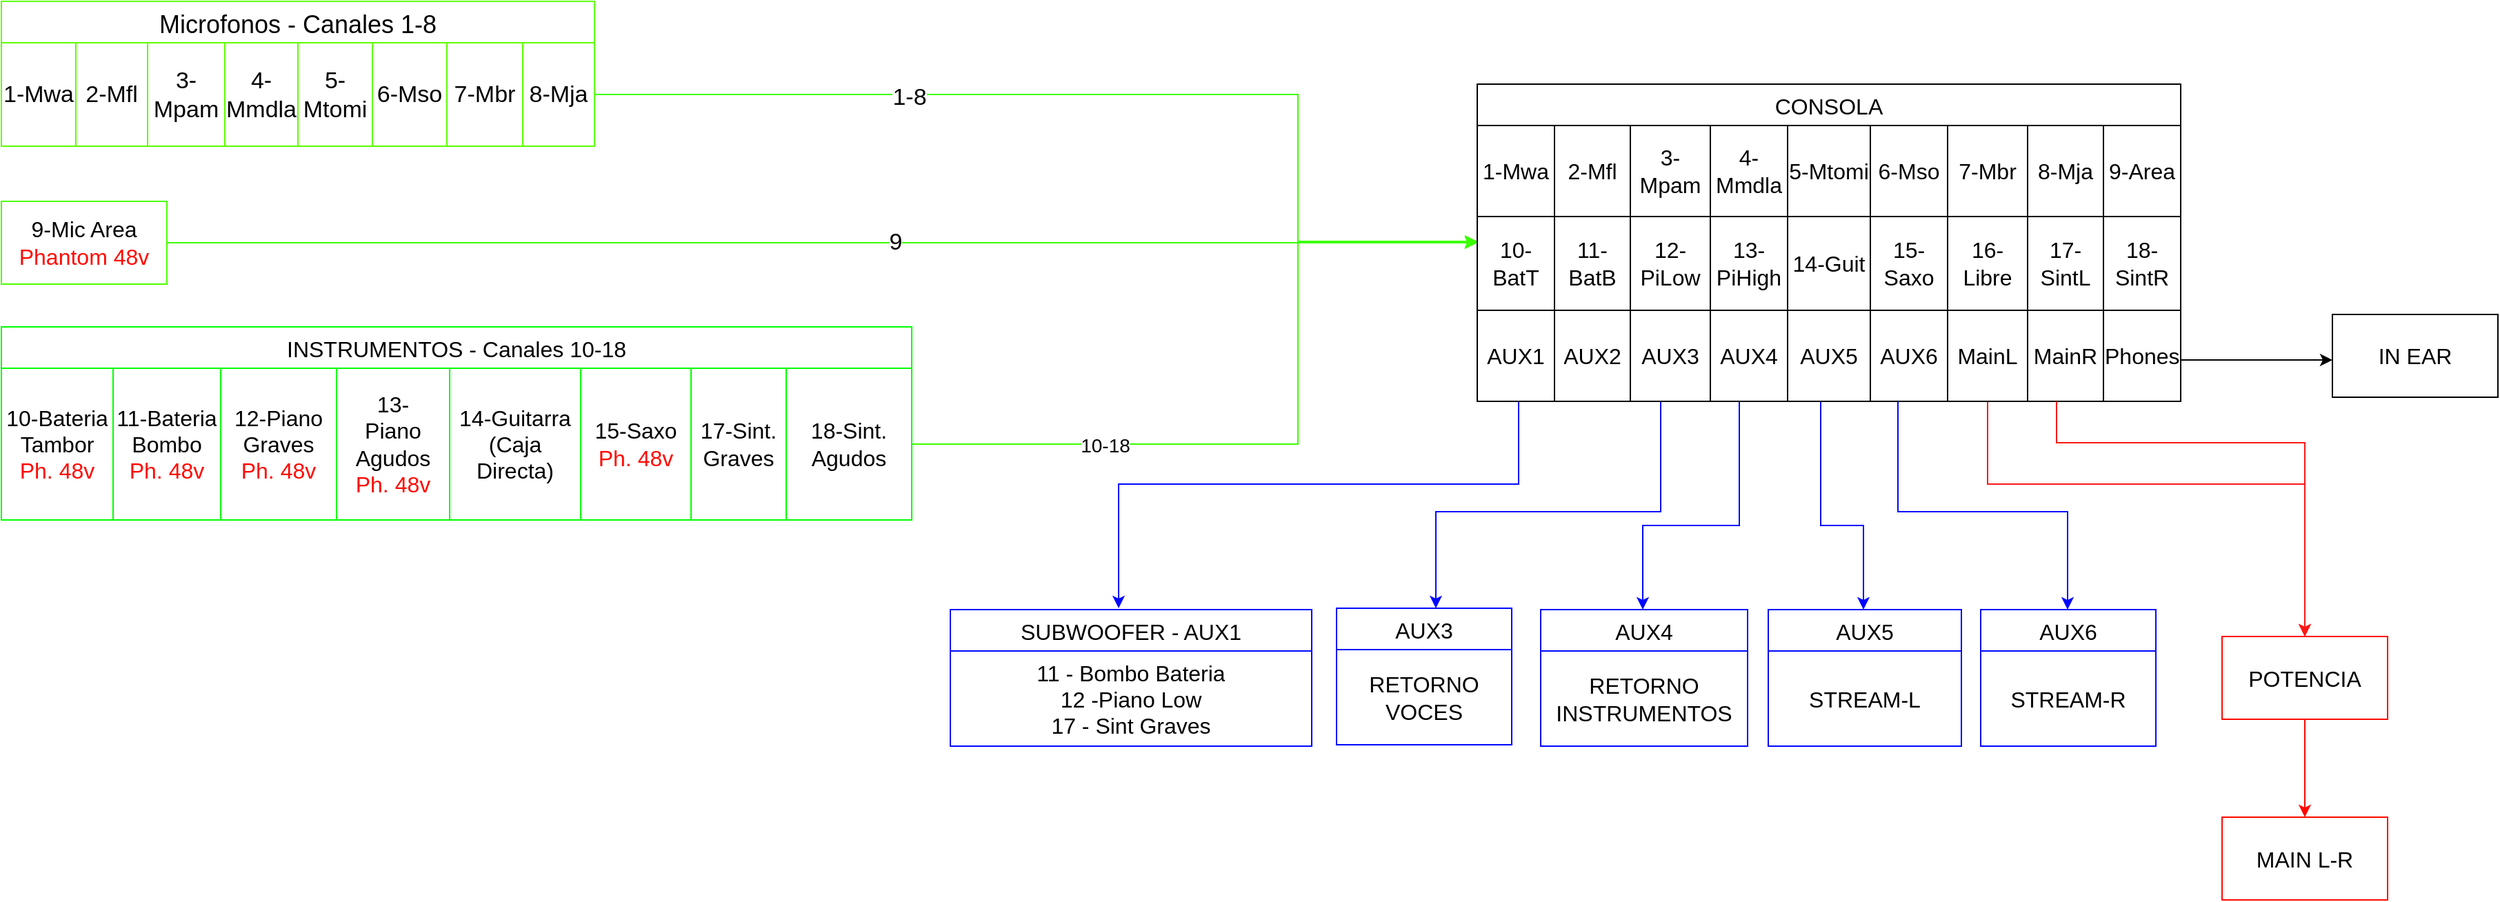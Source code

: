 <mxfile version="22.0.2" type="github">
  <diagram name="Page-1" id="099fd60b-425b-db50-ffb0-6b813814b670">
    <mxGraphModel dx="2899" dy="1129" grid="1" gridSize="10" guides="1" tooltips="1" connect="1" arrows="1" fold="1" page="1" pageScale="1" pageWidth="850" pageHeight="1100" background="none" math="0" shadow="0">
      <root>
        <mxCell id="0" />
        <mxCell id="1" parent="0" />
        <mxCell id="jP0OgEoj5nMLgK3pQah_-54" value="" style="edgeStyle=orthogonalEdgeStyle;rounded=0;orthogonalLoop=1;jettySize=auto;html=1;exitX=1;exitY=0.5;exitDx=0;exitDy=0;strokeColor=#3CFF00;" edge="1" parent="1" source="jP0OgEoj5nMLgK3pQah_-34">
          <mxGeometry relative="1" as="geometry">
            <mxPoint x="-330" y="198" as="sourcePoint" />
            <mxPoint x="290" y="305" as="targetPoint" />
            <Array as="points">
              <mxPoint x="160" y="198" />
              <mxPoint x="160" y="305" />
            </Array>
          </mxGeometry>
        </mxCell>
        <mxCell id="jP0OgEoj5nMLgK3pQah_-55" value="1-8" style="edgeLabel;html=1;align=center;verticalAlign=middle;resizable=0;points=[];fontSize=17;" vertex="1" connectable="0" parent="jP0OgEoj5nMLgK3pQah_-54">
          <mxGeometry x="0.042" y="-2" relative="1" as="geometry">
            <mxPoint x="-162" as="offset" />
          </mxGeometry>
        </mxCell>
        <mxCell id="jP0OgEoj5nMLgK3pQah_-91" value="" style="edgeStyle=orthogonalEdgeStyle;rounded=0;orthogonalLoop=1;jettySize=auto;html=1;exitX=1;exitY=0.5;exitDx=0;exitDy=0;strokeColor=#3CFF00;" edge="1" parent="1" source="jP0OgEoj5nMLgK3pQah_-71">
          <mxGeometry relative="1" as="geometry">
            <mxPoint x="-200" y="454" as="sourcePoint" />
            <mxPoint x="290" y="304" as="targetPoint" />
            <Array as="points">
              <mxPoint x="160" y="451" />
              <mxPoint x="160" y="304" />
            </Array>
          </mxGeometry>
        </mxCell>
        <mxCell id="jP0OgEoj5nMLgK3pQah_-102" value="10-18" style="edgeLabel;html=1;align=center;verticalAlign=middle;resizable=0;points=[];fontSize=14;" vertex="1" connectable="0" parent="jP0OgEoj5nMLgK3pQah_-91">
          <mxGeometry x="0.183" y="-2" relative="1" as="geometry">
            <mxPoint x="-142" y="50" as="offset" />
          </mxGeometry>
        </mxCell>
        <mxCell id="jP0OgEoj5nMLgK3pQah_-135" value="" style="edgeStyle=orthogonalEdgeStyle;rounded=0;orthogonalLoop=1;jettySize=auto;html=1;strokeColor=#0008FF;" edge="1" parent="1" source="jP0OgEoj5nMLgK3pQah_-2">
          <mxGeometry relative="1" as="geometry">
            <mxPoint x="30" y="570" as="targetPoint" />
            <Array as="points">
              <mxPoint x="320" y="480" />
              <mxPoint x="30" y="480" />
            </Array>
          </mxGeometry>
        </mxCell>
        <mxCell id="jP0OgEoj5nMLgK3pQah_-167" value="" style="edgeStyle=orthogonalEdgeStyle;rounded=0;orthogonalLoop=1;jettySize=auto;html=1;strokeColor=#0008FF;" edge="1" parent="1" target="jP0OgEoj5nMLgK3pQah_-136">
          <mxGeometry relative="1" as="geometry">
            <mxPoint x="423.0" y="420" as="sourcePoint" />
            <mxPoint x="263.0" y="571" as="targetPoint" />
            <Array as="points">
              <mxPoint x="423" y="500" />
              <mxPoint x="260" y="500" />
            </Array>
          </mxGeometry>
        </mxCell>
        <mxCell id="jP0OgEoj5nMLgK3pQah_-199" value="" style="edgeStyle=orthogonalEdgeStyle;rounded=0;orthogonalLoop=1;jettySize=auto;html=1;strokeColor=#0008FF;" edge="1" parent="1" source="jP0OgEoj5nMLgK3pQah_-2" target="jP0OgEoj5nMLgK3pQah_-168">
          <mxGeometry relative="1" as="geometry">
            <Array as="points">
              <mxPoint x="480" y="510" />
              <mxPoint x="410" y="510" />
            </Array>
          </mxGeometry>
        </mxCell>
        <mxCell id="jP0OgEoj5nMLgK3pQah_-231" value="" style="edgeStyle=orthogonalEdgeStyle;rounded=0;orthogonalLoop=1;jettySize=auto;html=1;strokeColor=#0008FF;" edge="1" parent="1" source="jP0OgEoj5nMLgK3pQah_-2" target="jP0OgEoj5nMLgK3pQah_-200">
          <mxGeometry relative="1" as="geometry">
            <Array as="points">
              <mxPoint x="539" y="510" />
              <mxPoint x="570" y="510" />
            </Array>
          </mxGeometry>
        </mxCell>
        <mxCell id="jP0OgEoj5nMLgK3pQah_-305" value="" style="edgeStyle=orthogonalEdgeStyle;rounded=0;orthogonalLoop=1;jettySize=auto;html=1;strokeColor=#FF1717;" edge="1" parent="1" source="jP0OgEoj5nMLgK3pQah_-2" target="jP0OgEoj5nMLgK3pQah_-304">
          <mxGeometry relative="1" as="geometry">
            <Array as="points">
              <mxPoint x="660" y="480" />
              <mxPoint x="890" y="480" />
            </Array>
          </mxGeometry>
        </mxCell>
        <mxCell id="jP0OgEoj5nMLgK3pQah_-310" value="" style="edgeStyle=orthogonalEdgeStyle;rounded=0;orthogonalLoop=1;jettySize=auto;html=1;" edge="1" parent="1" source="jP0OgEoj5nMLgK3pQah_-2" target="jP0OgEoj5nMLgK3pQah_-309">
          <mxGeometry relative="1" as="geometry">
            <Array as="points">
              <mxPoint x="840" y="390" />
              <mxPoint x="840" y="390" />
            </Array>
          </mxGeometry>
        </mxCell>
        <mxCell id="jP0OgEoj5nMLgK3pQah_-2" value="CONSOLA" style="shape=table;startSize=30;container=1;collapsible=0;childLayout=tableLayout;fontSize=16;perimeterSpacing=0;" vertex="1" parent="1">
          <mxGeometry x="290" y="190" width="510" height="230" as="geometry" />
        </mxCell>
        <mxCell id="jP0OgEoj5nMLgK3pQah_-3" value="" style="shape=tableRow;horizontal=0;startSize=0;swimlaneHead=0;swimlaneBody=0;strokeColor=inherit;top=0;left=0;bottom=0;right=0;collapsible=0;dropTarget=0;fillColor=none;points=[[0,0.5],[1,0.5]];portConstraint=eastwest;fontSize=16;" vertex="1" parent="jP0OgEoj5nMLgK3pQah_-2">
          <mxGeometry y="30" width="510" height="66" as="geometry" />
        </mxCell>
        <mxCell id="jP0OgEoj5nMLgK3pQah_-4" value="1-Mwa" style="shape=partialRectangle;html=1;whiteSpace=wrap;connectable=0;strokeColor=inherit;overflow=hidden;fillColor=none;top=0;left=0;bottom=0;right=0;pointerEvents=1;fontSize=16;" vertex="1" parent="jP0OgEoj5nMLgK3pQah_-3">
          <mxGeometry width="56" height="66" as="geometry">
            <mxRectangle width="56" height="66" as="alternateBounds" />
          </mxGeometry>
        </mxCell>
        <mxCell id="jP0OgEoj5nMLgK3pQah_-5" value="2-Mfl" style="shape=partialRectangle;html=1;whiteSpace=wrap;connectable=0;strokeColor=inherit;overflow=hidden;fillColor=none;top=0;left=0;bottom=0;right=0;pointerEvents=1;fontSize=16;" vertex="1" parent="jP0OgEoj5nMLgK3pQah_-3">
          <mxGeometry x="56" width="55" height="66" as="geometry">
            <mxRectangle width="55" height="66" as="alternateBounds" />
          </mxGeometry>
        </mxCell>
        <mxCell id="jP0OgEoj5nMLgK3pQah_-6" value="3-Mpam" style="shape=partialRectangle;html=1;whiteSpace=wrap;connectable=0;strokeColor=inherit;overflow=hidden;fillColor=none;top=0;left=0;bottom=0;right=0;pointerEvents=1;fontSize=16;" vertex="1" parent="jP0OgEoj5nMLgK3pQah_-3">
          <mxGeometry x="111" width="58" height="66" as="geometry">
            <mxRectangle width="58" height="66" as="alternateBounds" />
          </mxGeometry>
        </mxCell>
        <mxCell id="jP0OgEoj5nMLgK3pQah_-19" value="4-Mmdla" style="shape=partialRectangle;html=1;whiteSpace=wrap;connectable=0;strokeColor=inherit;overflow=hidden;fillColor=none;top=0;left=0;bottom=0;right=0;pointerEvents=1;fontSize=16;" vertex="1" parent="jP0OgEoj5nMLgK3pQah_-3">
          <mxGeometry x="169" width="56" height="66" as="geometry">
            <mxRectangle width="56" height="66" as="alternateBounds" />
          </mxGeometry>
        </mxCell>
        <mxCell id="jP0OgEoj5nMLgK3pQah_-21" value="5-Mtomi" style="shape=partialRectangle;html=1;whiteSpace=wrap;connectable=0;strokeColor=inherit;overflow=hidden;fillColor=none;top=0;left=0;bottom=0;right=0;pointerEvents=1;fontSize=16;" vertex="1" parent="jP0OgEoj5nMLgK3pQah_-3">
          <mxGeometry x="225" width="60" height="66" as="geometry">
            <mxRectangle width="60" height="66" as="alternateBounds" />
          </mxGeometry>
        </mxCell>
        <mxCell id="jP0OgEoj5nMLgK3pQah_-23" value="6-Mso" style="shape=partialRectangle;html=1;whiteSpace=wrap;connectable=0;strokeColor=inherit;overflow=hidden;fillColor=none;top=0;left=0;bottom=0;right=0;pointerEvents=1;fontSize=16;" vertex="1" parent="jP0OgEoj5nMLgK3pQah_-3">
          <mxGeometry x="285" width="56" height="66" as="geometry">
            <mxRectangle width="56" height="66" as="alternateBounds" />
          </mxGeometry>
        </mxCell>
        <mxCell id="jP0OgEoj5nMLgK3pQah_-25" value="7-Mbr" style="shape=partialRectangle;html=1;whiteSpace=wrap;connectable=0;strokeColor=inherit;overflow=hidden;fillColor=none;top=0;left=0;bottom=0;right=0;pointerEvents=1;fontSize=16;" vertex="1" parent="jP0OgEoj5nMLgK3pQah_-3">
          <mxGeometry x="341" width="58" height="66" as="geometry">
            <mxRectangle width="58" height="66" as="alternateBounds" />
          </mxGeometry>
        </mxCell>
        <mxCell id="jP0OgEoj5nMLgK3pQah_-27" value="8-Mja" style="shape=partialRectangle;html=1;whiteSpace=wrap;connectable=0;strokeColor=inherit;overflow=hidden;fillColor=none;top=0;left=0;bottom=0;right=0;pointerEvents=1;fontSize=16;" vertex="1" parent="jP0OgEoj5nMLgK3pQah_-3">
          <mxGeometry x="399" width="55" height="66" as="geometry">
            <mxRectangle width="55" height="66" as="alternateBounds" />
          </mxGeometry>
        </mxCell>
        <mxCell id="jP0OgEoj5nMLgK3pQah_-29" value="9-Area" style="shape=partialRectangle;html=1;whiteSpace=wrap;connectable=0;strokeColor=inherit;overflow=hidden;fillColor=none;top=0;left=0;bottom=0;right=0;pointerEvents=1;fontSize=16;" vertex="1" parent="jP0OgEoj5nMLgK3pQah_-3">
          <mxGeometry x="454" width="56" height="66" as="geometry">
            <mxRectangle width="56" height="66" as="alternateBounds" />
          </mxGeometry>
        </mxCell>
        <mxCell id="jP0OgEoj5nMLgK3pQah_-7" value="" style="shape=tableRow;horizontal=0;startSize=0;swimlaneHead=0;swimlaneBody=0;strokeColor=inherit;top=0;left=0;bottom=0;right=0;collapsible=0;dropTarget=0;fillColor=none;points=[[0,0.5],[1,0.5]];portConstraint=eastwest;fontSize=16;" vertex="1" parent="jP0OgEoj5nMLgK3pQah_-2">
          <mxGeometry y="96" width="510" height="68" as="geometry" />
        </mxCell>
        <mxCell id="jP0OgEoj5nMLgK3pQah_-8" value="10-BatT" style="shape=partialRectangle;html=1;whiteSpace=wrap;connectable=0;strokeColor=inherit;overflow=hidden;fillColor=none;top=0;left=0;bottom=0;right=0;pointerEvents=1;fontSize=16;" vertex="1" parent="jP0OgEoj5nMLgK3pQah_-7">
          <mxGeometry width="56" height="68" as="geometry">
            <mxRectangle width="56" height="68" as="alternateBounds" />
          </mxGeometry>
        </mxCell>
        <mxCell id="jP0OgEoj5nMLgK3pQah_-9" value="11-BatB" style="shape=partialRectangle;html=1;whiteSpace=wrap;connectable=0;strokeColor=inherit;overflow=hidden;fillColor=none;top=0;left=0;bottom=0;right=0;pointerEvents=1;fontSize=16;" vertex="1" parent="jP0OgEoj5nMLgK3pQah_-7">
          <mxGeometry x="56" width="55" height="68" as="geometry">
            <mxRectangle width="55" height="68" as="alternateBounds" />
          </mxGeometry>
        </mxCell>
        <mxCell id="jP0OgEoj5nMLgK3pQah_-10" value="12-PiLow" style="shape=partialRectangle;html=1;whiteSpace=wrap;connectable=0;strokeColor=inherit;overflow=hidden;fillColor=none;top=0;left=0;bottom=0;right=0;pointerEvents=1;fontSize=16;" vertex="1" parent="jP0OgEoj5nMLgK3pQah_-7">
          <mxGeometry x="111" width="58" height="68" as="geometry">
            <mxRectangle width="58" height="68" as="alternateBounds" />
          </mxGeometry>
        </mxCell>
        <mxCell id="jP0OgEoj5nMLgK3pQah_-20" value="13-PiHigh" style="shape=partialRectangle;html=1;whiteSpace=wrap;connectable=0;strokeColor=inherit;overflow=hidden;fillColor=none;top=0;left=0;bottom=0;right=0;pointerEvents=1;fontSize=16;" vertex="1" parent="jP0OgEoj5nMLgK3pQah_-7">
          <mxGeometry x="169" width="56" height="68" as="geometry">
            <mxRectangle width="56" height="68" as="alternateBounds" />
          </mxGeometry>
        </mxCell>
        <mxCell id="jP0OgEoj5nMLgK3pQah_-22" value="14-Guit" style="shape=partialRectangle;html=1;whiteSpace=wrap;connectable=0;strokeColor=inherit;overflow=hidden;fillColor=none;top=0;left=0;bottom=0;right=0;pointerEvents=1;fontSize=16;" vertex="1" parent="jP0OgEoj5nMLgK3pQah_-7">
          <mxGeometry x="225" width="60" height="68" as="geometry">
            <mxRectangle width="60" height="68" as="alternateBounds" />
          </mxGeometry>
        </mxCell>
        <mxCell id="jP0OgEoj5nMLgK3pQah_-24" value="15-Saxo" style="shape=partialRectangle;html=1;whiteSpace=wrap;connectable=0;strokeColor=inherit;overflow=hidden;fillColor=none;top=0;left=0;bottom=0;right=0;pointerEvents=1;fontSize=16;" vertex="1" parent="jP0OgEoj5nMLgK3pQah_-7">
          <mxGeometry x="285" width="56" height="68" as="geometry">
            <mxRectangle width="56" height="68" as="alternateBounds" />
          </mxGeometry>
        </mxCell>
        <mxCell id="jP0OgEoj5nMLgK3pQah_-26" value="16-Libre" style="shape=partialRectangle;html=1;whiteSpace=wrap;connectable=0;strokeColor=inherit;overflow=hidden;fillColor=none;top=0;left=0;bottom=0;right=0;pointerEvents=1;fontSize=16;" vertex="1" parent="jP0OgEoj5nMLgK3pQah_-7">
          <mxGeometry x="341" width="58" height="68" as="geometry">
            <mxRectangle width="58" height="68" as="alternateBounds" />
          </mxGeometry>
        </mxCell>
        <mxCell id="jP0OgEoj5nMLgK3pQah_-28" value="17-SintL" style="shape=partialRectangle;html=1;whiteSpace=wrap;connectable=0;strokeColor=inherit;overflow=hidden;fillColor=none;top=0;left=0;bottom=0;right=0;pointerEvents=1;fontSize=16;" vertex="1" parent="jP0OgEoj5nMLgK3pQah_-7">
          <mxGeometry x="399" width="55" height="68" as="geometry">
            <mxRectangle width="55" height="68" as="alternateBounds" />
          </mxGeometry>
        </mxCell>
        <mxCell id="jP0OgEoj5nMLgK3pQah_-30" value="18-SintR" style="shape=partialRectangle;html=1;whiteSpace=wrap;connectable=0;strokeColor=inherit;overflow=hidden;fillColor=none;top=0;left=0;bottom=0;right=0;pointerEvents=1;fontSize=16;" vertex="1" parent="jP0OgEoj5nMLgK3pQah_-7">
          <mxGeometry x="454" width="56" height="68" as="geometry">
            <mxRectangle width="56" height="68" as="alternateBounds" />
          </mxGeometry>
        </mxCell>
        <mxCell id="jP0OgEoj5nMLgK3pQah_-92" style="shape=tableRow;horizontal=0;startSize=0;swimlaneHead=0;swimlaneBody=0;strokeColor=inherit;top=0;left=0;bottom=0;right=0;collapsible=0;dropTarget=0;fillColor=none;points=[[0,0.5],[1,0.5]];portConstraint=eastwest;fontSize=16;" vertex="1" parent="jP0OgEoj5nMLgK3pQah_-2">
          <mxGeometry y="164" width="510" height="66" as="geometry" />
        </mxCell>
        <mxCell id="jP0OgEoj5nMLgK3pQah_-93" value="AUX1&lt;span style=&quot;white-space: pre;&quot;&gt;&lt;/span&gt;" style="shape=partialRectangle;html=1;whiteSpace=wrap;connectable=0;strokeColor=inherit;overflow=hidden;fillColor=none;top=0;left=0;bottom=0;right=0;pointerEvents=1;fontSize=16;" vertex="1" parent="jP0OgEoj5nMLgK3pQah_-92">
          <mxGeometry width="56" height="66" as="geometry">
            <mxRectangle width="56" height="66" as="alternateBounds" />
          </mxGeometry>
        </mxCell>
        <mxCell id="jP0OgEoj5nMLgK3pQah_-94" value="AUX2" style="shape=partialRectangle;html=1;whiteSpace=wrap;connectable=0;strokeColor=inherit;overflow=hidden;fillColor=none;top=0;left=0;bottom=0;right=0;pointerEvents=1;fontSize=16;" vertex="1" parent="jP0OgEoj5nMLgK3pQah_-92">
          <mxGeometry x="56" width="55" height="66" as="geometry">
            <mxRectangle width="55" height="66" as="alternateBounds" />
          </mxGeometry>
        </mxCell>
        <mxCell id="jP0OgEoj5nMLgK3pQah_-95" value="AUX3" style="shape=partialRectangle;html=1;whiteSpace=wrap;connectable=0;strokeColor=inherit;overflow=hidden;fillColor=none;top=0;left=0;bottom=0;right=0;pointerEvents=1;fontSize=16;" vertex="1" parent="jP0OgEoj5nMLgK3pQah_-92">
          <mxGeometry x="111" width="58" height="66" as="geometry">
            <mxRectangle width="58" height="66" as="alternateBounds" />
          </mxGeometry>
        </mxCell>
        <mxCell id="jP0OgEoj5nMLgK3pQah_-96" value="AUX4" style="shape=partialRectangle;html=1;whiteSpace=wrap;connectable=0;strokeColor=inherit;overflow=hidden;fillColor=none;top=0;left=0;bottom=0;right=0;pointerEvents=1;fontSize=16;" vertex="1" parent="jP0OgEoj5nMLgK3pQah_-92">
          <mxGeometry x="169" width="56" height="66" as="geometry">
            <mxRectangle width="56" height="66" as="alternateBounds" />
          </mxGeometry>
        </mxCell>
        <mxCell id="jP0OgEoj5nMLgK3pQah_-97" value="AUX5" style="shape=partialRectangle;html=1;whiteSpace=wrap;connectable=0;strokeColor=inherit;overflow=hidden;fillColor=none;top=0;left=0;bottom=0;right=0;pointerEvents=1;fontSize=16;" vertex="1" parent="jP0OgEoj5nMLgK3pQah_-92">
          <mxGeometry x="225" width="60" height="66" as="geometry">
            <mxRectangle width="60" height="66" as="alternateBounds" />
          </mxGeometry>
        </mxCell>
        <mxCell id="jP0OgEoj5nMLgK3pQah_-98" value="AUX6" style="shape=partialRectangle;html=1;whiteSpace=wrap;connectable=0;strokeColor=inherit;overflow=hidden;fillColor=none;top=0;left=0;bottom=0;right=0;pointerEvents=1;fontSize=16;" vertex="1" parent="jP0OgEoj5nMLgK3pQah_-92">
          <mxGeometry x="285" width="56" height="66" as="geometry">
            <mxRectangle width="56" height="66" as="alternateBounds" />
          </mxGeometry>
        </mxCell>
        <mxCell id="jP0OgEoj5nMLgK3pQah_-99" value="MainL" style="shape=partialRectangle;html=1;whiteSpace=wrap;connectable=0;strokeColor=inherit;overflow=hidden;fillColor=none;top=0;left=0;bottom=0;right=0;pointerEvents=1;fontSize=16;" vertex="1" parent="jP0OgEoj5nMLgK3pQah_-92">
          <mxGeometry x="341" width="58" height="66" as="geometry">
            <mxRectangle width="58" height="66" as="alternateBounds" />
          </mxGeometry>
        </mxCell>
        <mxCell id="jP0OgEoj5nMLgK3pQah_-100" value="MainR" style="shape=partialRectangle;html=1;whiteSpace=wrap;connectable=0;strokeColor=inherit;overflow=hidden;fillColor=none;top=0;left=0;bottom=0;right=0;pointerEvents=1;fontSize=16;" vertex="1" parent="jP0OgEoj5nMLgK3pQah_-92">
          <mxGeometry x="399" width="55" height="66" as="geometry">
            <mxRectangle width="55" height="66" as="alternateBounds" />
          </mxGeometry>
        </mxCell>
        <mxCell id="jP0OgEoj5nMLgK3pQah_-101" value="Phones" style="shape=partialRectangle;html=1;whiteSpace=wrap;connectable=0;strokeColor=inherit;overflow=hidden;fillColor=none;top=0;left=0;bottom=0;right=0;pointerEvents=1;fontSize=16;" vertex="1" parent="jP0OgEoj5nMLgK3pQah_-92">
          <mxGeometry x="454" width="56" height="66" as="geometry">
            <mxRectangle width="56" height="66" as="alternateBounds" />
          </mxGeometry>
        </mxCell>
        <mxCell id="jP0OgEoj5nMLgK3pQah_-33" value="Microfonos - Canales 1-8" style="shape=table;startSize=30;container=1;collapsible=0;childLayout=tableLayout;fontSize=18;perimeterSpacing=0;strokeColor=#5EFF00;" vertex="1" parent="1">
          <mxGeometry x="-780" y="130" width="430" height="105" as="geometry" />
        </mxCell>
        <mxCell id="jP0OgEoj5nMLgK3pQah_-34" value="" style="shape=tableRow;horizontal=0;startSize=0;swimlaneHead=0;swimlaneBody=0;strokeColor=inherit;top=0;left=0;bottom=0;right=0;collapsible=0;dropTarget=0;fillColor=none;points=[[0,0.5],[1,0.5]];portConstraint=eastwest;fontSize=16;" vertex="1" parent="jP0OgEoj5nMLgK3pQah_-33">
          <mxGeometry y="30" width="430" height="75" as="geometry" />
        </mxCell>
        <mxCell id="jP0OgEoj5nMLgK3pQah_-35" value="1-Mwa" style="shape=partialRectangle;html=1;whiteSpace=wrap;connectable=0;strokeColor=inherit;overflow=hidden;fillColor=none;top=0;left=0;bottom=0;right=0;pointerEvents=1;fontSize=17;" vertex="1" parent="jP0OgEoj5nMLgK3pQah_-34">
          <mxGeometry width="54" height="75" as="geometry">
            <mxRectangle width="54" height="75" as="alternateBounds" />
          </mxGeometry>
        </mxCell>
        <mxCell id="jP0OgEoj5nMLgK3pQah_-36" value="2-Mfl" style="shape=partialRectangle;html=1;whiteSpace=wrap;connectable=0;strokeColor=inherit;overflow=hidden;fillColor=none;top=0;left=0;bottom=0;right=0;pointerEvents=1;fontSize=17;" vertex="1" parent="jP0OgEoj5nMLgK3pQah_-34">
          <mxGeometry x="54" width="52" height="75" as="geometry">
            <mxRectangle width="52" height="75" as="alternateBounds" />
          </mxGeometry>
        </mxCell>
        <mxCell id="jP0OgEoj5nMLgK3pQah_-37" value="3-Mpam" style="shape=partialRectangle;html=1;whiteSpace=wrap;connectable=0;strokeColor=inherit;overflow=hidden;fillColor=none;top=0;left=0;bottom=0;right=0;pointerEvents=1;fontSize=17;" vertex="1" parent="jP0OgEoj5nMLgK3pQah_-34">
          <mxGeometry x="106" width="56" height="75" as="geometry">
            <mxRectangle width="56" height="75" as="alternateBounds" />
          </mxGeometry>
        </mxCell>
        <mxCell id="jP0OgEoj5nMLgK3pQah_-38" value="4-Mmdla" style="shape=partialRectangle;html=1;whiteSpace=wrap;connectable=0;strokeColor=inherit;overflow=hidden;fillColor=none;top=0;left=0;bottom=0;right=0;pointerEvents=1;fontSize=17;" vertex="1" parent="jP0OgEoj5nMLgK3pQah_-34">
          <mxGeometry x="162" width="53" height="75" as="geometry">
            <mxRectangle width="53" height="75" as="alternateBounds" />
          </mxGeometry>
        </mxCell>
        <mxCell id="jP0OgEoj5nMLgK3pQah_-39" value="5-Mtomi" style="shape=partialRectangle;html=1;whiteSpace=wrap;connectable=0;strokeColor=inherit;overflow=hidden;fillColor=none;top=0;left=0;bottom=0;right=0;pointerEvents=1;fontSize=17;" vertex="1" parent="jP0OgEoj5nMLgK3pQah_-34">
          <mxGeometry x="215" width="54" height="75" as="geometry">
            <mxRectangle width="54" height="75" as="alternateBounds" />
          </mxGeometry>
        </mxCell>
        <mxCell id="jP0OgEoj5nMLgK3pQah_-40" value="6-Mso" style="shape=partialRectangle;html=1;whiteSpace=wrap;connectable=0;strokeColor=inherit;overflow=hidden;fillColor=none;top=0;left=0;bottom=0;right=0;pointerEvents=1;fontSize=17;" vertex="1" parent="jP0OgEoj5nMLgK3pQah_-34">
          <mxGeometry x="269" width="54" height="75" as="geometry">
            <mxRectangle width="54" height="75" as="alternateBounds" />
          </mxGeometry>
        </mxCell>
        <mxCell id="jP0OgEoj5nMLgK3pQah_-41" value="7-Mbr" style="shape=partialRectangle;html=1;whiteSpace=wrap;connectable=0;strokeColor=inherit;overflow=hidden;fillColor=none;top=0;left=0;bottom=0;right=0;pointerEvents=1;fontSize=17;" vertex="1" parent="jP0OgEoj5nMLgK3pQah_-34">
          <mxGeometry x="323" width="55" height="75" as="geometry">
            <mxRectangle width="55" height="75" as="alternateBounds" />
          </mxGeometry>
        </mxCell>
        <mxCell id="jP0OgEoj5nMLgK3pQah_-42" value="8-Mja" style="shape=partialRectangle;html=1;whiteSpace=wrap;connectable=0;strokeColor=inherit;overflow=hidden;fillColor=none;top=0;left=0;bottom=0;right=0;pointerEvents=1;fontSize=17;" vertex="1" parent="jP0OgEoj5nMLgK3pQah_-34">
          <mxGeometry x="378" width="52" height="75" as="geometry">
            <mxRectangle width="52" height="75" as="alternateBounds" />
          </mxGeometry>
        </mxCell>
        <mxCell id="jP0OgEoj5nMLgK3pQah_-57" value="9-Mic Area&lt;br&gt;&lt;font color=&quot;#ff0800&quot;&gt;Phantom 48v&lt;/font&gt;" style="whiteSpace=wrap;html=1;fontSize=16;startSize=30;strokeColor=#4DFF00;" vertex="1" parent="1">
          <mxGeometry x="-780" y="275" width="120" height="60" as="geometry" />
        </mxCell>
        <mxCell id="jP0OgEoj5nMLgK3pQah_-70" value="INSTRUMENTOS - Canales 10-18" style="shape=table;startSize=30;container=1;collapsible=0;childLayout=tableLayout;fontSize=16;perimeterSpacing=0;strokeColor=#00FF00;" vertex="1" parent="1">
          <mxGeometry x="-780" y="366" width="660" height="140" as="geometry" />
        </mxCell>
        <mxCell id="jP0OgEoj5nMLgK3pQah_-71" value="" style="shape=tableRow;horizontal=0;startSize=0;swimlaneHead=0;swimlaneBody=0;strokeColor=inherit;top=0;left=0;bottom=0;right=0;collapsible=0;dropTarget=0;fillColor=none;points=[[0,0.5],[1,0.5]];portConstraint=eastwest;fontSize=16;" vertex="1" parent="jP0OgEoj5nMLgK3pQah_-70">
          <mxGeometry y="30" width="660" height="110" as="geometry" />
        </mxCell>
        <mxCell id="jP0OgEoj5nMLgK3pQah_-72" value="10-Bateria&lt;br&gt;Tambor&lt;br&gt;&lt;font color=&quot;#ff0800&quot;&gt;Ph. 48v&lt;/font&gt;" style="shape=partialRectangle;html=1;whiteSpace=wrap;connectable=0;strokeColor=inherit;overflow=hidden;fillColor=none;top=0;left=0;bottom=0;right=0;pointerEvents=1;fontSize=16;" vertex="1" parent="jP0OgEoj5nMLgK3pQah_-71">
          <mxGeometry width="81" height="110" as="geometry">
            <mxRectangle width="81" height="110" as="alternateBounds" />
          </mxGeometry>
        </mxCell>
        <mxCell id="jP0OgEoj5nMLgK3pQah_-73" value="11-Bateria&lt;br&gt;Bombo&lt;br&gt;&lt;font color=&quot;#ff0800&quot;&gt;Ph. 48v&lt;/font&gt;" style="shape=partialRectangle;html=1;whiteSpace=wrap;connectable=0;strokeColor=inherit;overflow=hidden;fillColor=none;top=0;left=0;bottom=0;right=0;pointerEvents=1;fontSize=16;" vertex="1" parent="jP0OgEoj5nMLgK3pQah_-71">
          <mxGeometry x="81" width="78" height="110" as="geometry">
            <mxRectangle width="78" height="110" as="alternateBounds" />
          </mxGeometry>
        </mxCell>
        <mxCell id="jP0OgEoj5nMLgK3pQah_-74" value="12-Piano&lt;br&gt;Graves&lt;br&gt;&lt;font color=&quot;#ff0800&quot;&gt;Ph. 48v&lt;/font&gt;" style="shape=partialRectangle;html=1;whiteSpace=wrap;connectable=0;strokeColor=inherit;overflow=hidden;fillColor=none;top=0;left=0;bottom=0;right=0;pointerEvents=1;fontSize=16;" vertex="1" parent="jP0OgEoj5nMLgK3pQah_-71">
          <mxGeometry x="159" width="84" height="110" as="geometry">
            <mxRectangle width="84" height="110" as="alternateBounds" />
          </mxGeometry>
        </mxCell>
        <mxCell id="jP0OgEoj5nMLgK3pQah_-75" value="13-&lt;br&gt;Piano&lt;br&gt;Agudos&lt;br&gt;&lt;font color=&quot;#ff0800&quot;&gt;Ph. 48v&lt;/font&gt;" style="shape=partialRectangle;html=1;whiteSpace=wrap;connectable=0;strokeColor=inherit;overflow=hidden;fillColor=none;top=0;left=0;bottom=0;right=0;pointerEvents=1;fontSize=16;" vertex="1" parent="jP0OgEoj5nMLgK3pQah_-71">
          <mxGeometry x="243" width="82" height="110" as="geometry">
            <mxRectangle width="82" height="110" as="alternateBounds" />
          </mxGeometry>
        </mxCell>
        <mxCell id="jP0OgEoj5nMLgK3pQah_-76" value="14-Guitarra&lt;br&gt;(Caja Directa)" style="shape=partialRectangle;html=1;whiteSpace=wrap;connectable=0;strokeColor=inherit;overflow=hidden;fillColor=none;top=0;left=0;bottom=0;right=0;pointerEvents=1;fontSize=16;" vertex="1" parent="jP0OgEoj5nMLgK3pQah_-71">
          <mxGeometry x="325" width="95" height="110" as="geometry">
            <mxRectangle width="95" height="110" as="alternateBounds" />
          </mxGeometry>
        </mxCell>
        <mxCell id="jP0OgEoj5nMLgK3pQah_-77" value="15-Saxo&lt;br&gt;&lt;font color=&quot;#ff0800&quot;&gt;Ph. 48v&lt;/font&gt;" style="shape=partialRectangle;html=1;whiteSpace=wrap;connectable=0;strokeColor=inherit;overflow=hidden;fillColor=none;top=0;left=0;bottom=0;right=0;pointerEvents=1;fontSize=16;" vertex="1" parent="jP0OgEoj5nMLgK3pQah_-71">
          <mxGeometry x="420" width="80" height="110" as="geometry">
            <mxRectangle width="80" height="110" as="alternateBounds" />
          </mxGeometry>
        </mxCell>
        <mxCell id="jP0OgEoj5nMLgK3pQah_-78" value="17-Sint.&lt;br&gt;Graves" style="shape=partialRectangle;html=1;whiteSpace=wrap;connectable=0;strokeColor=inherit;overflow=hidden;fillColor=none;top=0;left=0;bottom=0;right=0;pointerEvents=1;fontSize=16;" vertex="1" parent="jP0OgEoj5nMLgK3pQah_-71">
          <mxGeometry x="500" width="69" height="110" as="geometry">
            <mxRectangle width="69" height="110" as="alternateBounds" />
          </mxGeometry>
        </mxCell>
        <mxCell id="jP0OgEoj5nMLgK3pQah_-79" value="18-Sint. Agudos" style="shape=partialRectangle;html=1;whiteSpace=wrap;connectable=0;strokeColor=inherit;overflow=hidden;fillColor=none;top=0;left=0;bottom=0;right=0;pointerEvents=1;fontSize=16;" vertex="1" parent="jP0OgEoj5nMLgK3pQah_-71">
          <mxGeometry x="569" width="91" height="110" as="geometry">
            <mxRectangle width="91" height="110" as="alternateBounds" />
          </mxGeometry>
        </mxCell>
        <mxCell id="jP0OgEoj5nMLgK3pQah_-58" value="" style="edgeStyle=orthogonalEdgeStyle;rounded=0;orthogonalLoop=1;jettySize=auto;html=1;strokeColor=#3CFF00;" edge="1" parent="1" source="jP0OgEoj5nMLgK3pQah_-57" target="jP0OgEoj5nMLgK3pQah_-2">
          <mxGeometry relative="1" as="geometry" />
        </mxCell>
        <mxCell id="jP0OgEoj5nMLgK3pQah_-59" value="9" style="edgeLabel;html=1;align=center;verticalAlign=middle;resizable=0;points=[];fontSize=17;" vertex="1" connectable="0" parent="jP0OgEoj5nMLgK3pQah_-58">
          <mxGeometry x="0.51" y="1" relative="1" as="geometry">
            <mxPoint x="-190" y="1" as="offset" />
          </mxGeometry>
        </mxCell>
        <mxCell id="jP0OgEoj5nMLgK3pQah_-104" value="SUBWOOFER - AUX1" style="shape=table;startSize=30;container=1;collapsible=0;childLayout=tableLayout;fontSize=16;perimeterSpacing=0;strokeColor=#0008FF;" vertex="1" parent="1">
          <mxGeometry x="-92" y="571" width="262" height="99" as="geometry" />
        </mxCell>
        <mxCell id="jP0OgEoj5nMLgK3pQah_-105" value="" style="shape=tableRow;horizontal=0;startSize=0;swimlaneHead=0;swimlaneBody=0;strokeColor=inherit;top=0;left=0;bottom=0;right=0;collapsible=0;dropTarget=0;fillColor=none;points=[[0,0.5],[1,0.5]];portConstraint=eastwest;fontSize=16;" vertex="1" parent="jP0OgEoj5nMLgK3pQah_-104">
          <mxGeometry y="30" width="262" height="69" as="geometry" />
        </mxCell>
        <mxCell id="jP0OgEoj5nMLgK3pQah_-106" value="11 - Bombo Bateria&lt;br&gt;12 -Piano Low&lt;br&gt;17 - Sint Graves" style="shape=partialRectangle;html=1;whiteSpace=wrap;connectable=0;strokeColor=inherit;overflow=hidden;fillColor=none;top=0;left=0;bottom=0;right=0;pointerEvents=1;fontSize=16;" vertex="1" parent="jP0OgEoj5nMLgK3pQah_-105">
          <mxGeometry width="262" height="69" as="geometry">
            <mxRectangle width="262" height="69" as="alternateBounds" />
          </mxGeometry>
        </mxCell>
        <mxCell id="jP0OgEoj5nMLgK3pQah_-136" value="AUX3" style="shape=table;startSize=30;container=1;collapsible=0;childLayout=tableLayout;fontSize=16;perimeterSpacing=0;strokeColor=#0008FF;" vertex="1" parent="1">
          <mxGeometry x="188" y="570" width="127" height="99" as="geometry" />
        </mxCell>
        <mxCell id="jP0OgEoj5nMLgK3pQah_-137" value="" style="shape=tableRow;horizontal=0;startSize=0;swimlaneHead=0;swimlaneBody=0;strokeColor=inherit;top=0;left=0;bottom=0;right=0;collapsible=0;dropTarget=0;fillColor=none;points=[[0,0.5],[1,0.5]];portConstraint=eastwest;fontSize=16;" vertex="1" parent="jP0OgEoj5nMLgK3pQah_-136">
          <mxGeometry y="30" width="127" height="69" as="geometry" />
        </mxCell>
        <mxCell id="jP0OgEoj5nMLgK3pQah_-138" value="RETORNO VOCES" style="shape=partialRectangle;html=1;whiteSpace=wrap;connectable=0;strokeColor=inherit;overflow=hidden;fillColor=none;top=0;left=0;bottom=0;right=0;pointerEvents=1;fontSize=16;" vertex="1" parent="jP0OgEoj5nMLgK3pQah_-137">
          <mxGeometry width="127" height="69" as="geometry">
            <mxRectangle width="127" height="69" as="alternateBounds" />
          </mxGeometry>
        </mxCell>
        <mxCell id="jP0OgEoj5nMLgK3pQah_-168" value="AUX4" style="shape=table;startSize=30;container=1;collapsible=0;childLayout=tableLayout;fontSize=16;perimeterSpacing=0;strokeColor=#0008FF;" vertex="1" parent="1">
          <mxGeometry x="336" y="571" width="150" height="99" as="geometry" />
        </mxCell>
        <mxCell id="jP0OgEoj5nMLgK3pQah_-169" value="" style="shape=tableRow;horizontal=0;startSize=0;swimlaneHead=0;swimlaneBody=0;strokeColor=inherit;top=0;left=0;bottom=0;right=0;collapsible=0;dropTarget=0;fillColor=none;points=[[0,0.5],[1,0.5]];portConstraint=eastwest;fontSize=16;" vertex="1" parent="jP0OgEoj5nMLgK3pQah_-168">
          <mxGeometry y="30" width="150" height="69" as="geometry" />
        </mxCell>
        <mxCell id="jP0OgEoj5nMLgK3pQah_-170" value="RETORNO&lt;br&gt;INSTRUMENTOS" style="shape=partialRectangle;html=1;whiteSpace=wrap;connectable=0;strokeColor=inherit;overflow=hidden;fillColor=none;top=0;left=0;bottom=0;right=0;pointerEvents=1;fontSize=16;" vertex="1" parent="jP0OgEoj5nMLgK3pQah_-169">
          <mxGeometry width="150" height="69" as="geometry">
            <mxRectangle width="150" height="69" as="alternateBounds" />
          </mxGeometry>
        </mxCell>
        <mxCell id="jP0OgEoj5nMLgK3pQah_-200" value="AUX5" style="shape=table;startSize=30;container=1;collapsible=0;childLayout=tableLayout;fontSize=16;perimeterSpacing=0;strokeColor=#0008FF;" vertex="1" parent="1">
          <mxGeometry x="501" y="571" width="140" height="99" as="geometry" />
        </mxCell>
        <mxCell id="jP0OgEoj5nMLgK3pQah_-201" value="" style="shape=tableRow;horizontal=0;startSize=0;swimlaneHead=0;swimlaneBody=0;strokeColor=inherit;top=0;left=0;bottom=0;right=0;collapsible=0;dropTarget=0;fillColor=none;points=[[0,0.5],[1,0.5]];portConstraint=eastwest;fontSize=16;" vertex="1" parent="jP0OgEoj5nMLgK3pQah_-200">
          <mxGeometry y="30" width="140" height="69" as="geometry" />
        </mxCell>
        <mxCell id="jP0OgEoj5nMLgK3pQah_-202" value="STREAM-L" style="shape=partialRectangle;html=1;whiteSpace=wrap;connectable=0;strokeColor=inherit;overflow=hidden;fillColor=none;top=0;left=0;bottom=0;right=0;pointerEvents=1;fontSize=16;" vertex="1" parent="jP0OgEoj5nMLgK3pQah_-201">
          <mxGeometry width="140" height="69" as="geometry">
            <mxRectangle width="140" height="69" as="alternateBounds" />
          </mxGeometry>
        </mxCell>
        <mxCell id="jP0OgEoj5nMLgK3pQah_-300" value="" style="edgeStyle=orthogonalEdgeStyle;rounded=0;orthogonalLoop=1;jettySize=auto;html=1;strokeColor=#0008FF;" edge="1" parent="1" target="jP0OgEoj5nMLgK3pQah_-301" source="jP0OgEoj5nMLgK3pQah_-92">
          <mxGeometry relative="1" as="geometry">
            <mxPoint x="700" y="420" as="sourcePoint" />
            <Array as="points">
              <mxPoint x="595" y="500" />
              <mxPoint x="718" y="500" />
            </Array>
          </mxGeometry>
        </mxCell>
        <mxCell id="jP0OgEoj5nMLgK3pQah_-301" value="AUX6" style="shape=table;startSize=30;container=1;collapsible=0;childLayout=tableLayout;fontSize=16;perimeterSpacing=0;strokeColor=#0008FF;" vertex="1" parent="1">
          <mxGeometry x="655" y="571" width="127" height="99" as="geometry" />
        </mxCell>
        <mxCell id="jP0OgEoj5nMLgK3pQah_-302" value="" style="shape=tableRow;horizontal=0;startSize=0;swimlaneHead=0;swimlaneBody=0;strokeColor=inherit;top=0;left=0;bottom=0;right=0;collapsible=0;dropTarget=0;fillColor=none;points=[[0,0.5],[1,0.5]];portConstraint=eastwest;fontSize=16;" vertex="1" parent="jP0OgEoj5nMLgK3pQah_-301">
          <mxGeometry y="30" width="127" height="69" as="geometry" />
        </mxCell>
        <mxCell id="jP0OgEoj5nMLgK3pQah_-303" value="STREAM-R" style="shape=partialRectangle;html=1;whiteSpace=wrap;connectable=0;strokeColor=inherit;overflow=hidden;fillColor=none;top=0;left=0;bottom=0;right=0;pointerEvents=1;fontSize=16;" vertex="1" parent="jP0OgEoj5nMLgK3pQah_-302">
          <mxGeometry width="127" height="69" as="geometry">
            <mxRectangle width="127" height="69" as="alternateBounds" />
          </mxGeometry>
        </mxCell>
        <mxCell id="jP0OgEoj5nMLgK3pQah_-308" value="" style="edgeStyle=orthogonalEdgeStyle;rounded=0;orthogonalLoop=1;jettySize=auto;html=1;strokeColor=#FF0800;" edge="1" parent="1" source="jP0OgEoj5nMLgK3pQah_-304" target="jP0OgEoj5nMLgK3pQah_-307">
          <mxGeometry relative="1" as="geometry" />
        </mxCell>
        <mxCell id="jP0OgEoj5nMLgK3pQah_-304" value="POTENCIA" style="whiteSpace=wrap;html=1;fontSize=16;startSize=30;strokeColor=#FF0800;" vertex="1" parent="1">
          <mxGeometry x="830" y="590.5" width="120" height="60" as="geometry" />
        </mxCell>
        <mxCell id="jP0OgEoj5nMLgK3pQah_-306" style="edgeStyle=orthogonalEdgeStyle;rounded=0;orthogonalLoop=1;jettySize=auto;html=1;entryX=0.5;entryY=0;entryDx=0;entryDy=0;strokeColor=#FF1717;" edge="1" parent="1" source="jP0OgEoj5nMLgK3pQah_-92" target="jP0OgEoj5nMLgK3pQah_-304">
          <mxGeometry relative="1" as="geometry">
            <mxPoint x="760" y="460" as="targetPoint" />
            <Array as="points">
              <mxPoint x="710" y="450" />
              <mxPoint x="890" y="450" />
            </Array>
          </mxGeometry>
        </mxCell>
        <mxCell id="jP0OgEoj5nMLgK3pQah_-307" value="MAIN L-R" style="whiteSpace=wrap;html=1;fontSize=16;startSize=30;strokeColor=#FF0800;" vertex="1" parent="1">
          <mxGeometry x="830" y="721.5" width="120" height="60" as="geometry" />
        </mxCell>
        <mxCell id="jP0OgEoj5nMLgK3pQah_-309" value="IN EAR" style="whiteSpace=wrap;html=1;fontSize=16;startSize=30;" vertex="1" parent="1">
          <mxGeometry x="910" y="357" width="120" height="60" as="geometry" />
        </mxCell>
      </root>
    </mxGraphModel>
  </diagram>
</mxfile>

